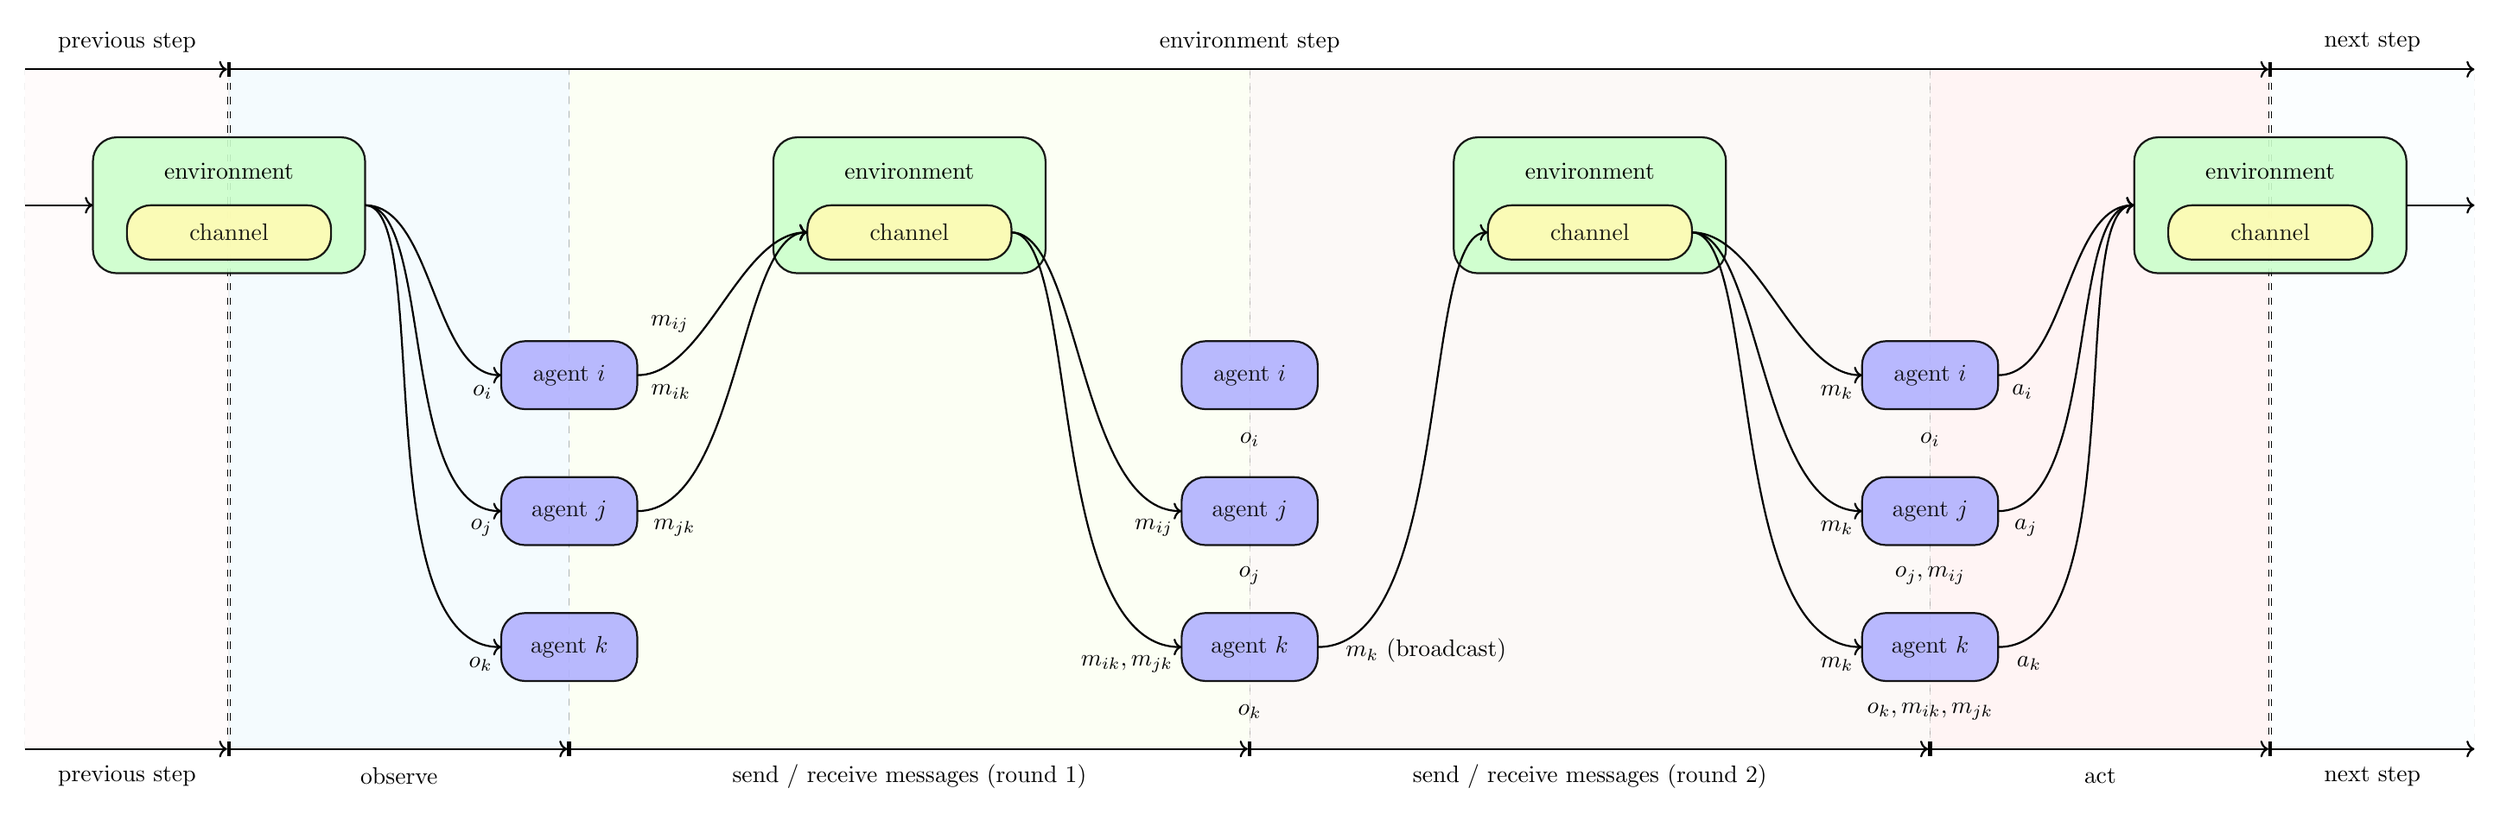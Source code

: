 \begin{tikzpicture}
  \pgfmathsetmacro{\B}{-1}

  \draw[fill={red!30},opacity=0.05,dashed]   (-1,\B-6) rectangle (2,3);
  \draw[fill={cyan!30},opacity=0.15,dashed]  (2,\B-6)  rectangle (7,3);
  \draw[fill={lime!30},opacity=0.15,dashed]  (7,\B-6)  rectangle (17,3);
  \draw[fill={brown!30},opacity=0.15,dashed] (17,\B-6) rectangle (27,3);
  \draw[fill={red!30},opacity=0.15,dashed]   (27,\B-6) rectangle (32,3);
  \draw[fill={cyan!30},opacity=0.05,dashed]  (32,\B-6) rectangle (35,3);

  \draw[dashed,double] (2,\B-6) -- (2,3);
  \draw[dashed,double] (32,\B-6) -- (32,3);

  \draw[fill={green!20},opacity=0.9,rounded corners=10,thick] (0,0) rectangle (4,2);
  \draw (2,1.5) node {environment};
  \draw[fill={yellow!30},opacity=0.9,rounded corners=10,thick] (0.5,0.2) rectangle (3.5,1) node[pos=0.5] {channel};

  \draw[fill={green!20},opacity=0.9,rounded corners=10,thick] (10,0) rectangle (14,2);
  \draw (12,1.5) node {environment};
  \draw[fill={yellow!30},opacity=0.9,rounded corners=10,thick] (10.5,0.2) rectangle (13.5,1) node[pos=0.5] {channel};

  \draw[fill={green!20},opacity=0.9,rounded corners=10,thick] (20,0) rectangle (24,2);
  \draw (22,1.5) node {environment};
  \draw[fill={yellow!30},opacity=0.9,rounded corners=10,thick] (20.5,0.2) rectangle (23.5,1) node[pos=0.5] {channel};

  \draw[fill={green!20},opacity=0.9,rounded corners=10,thick] (30,0) rectangle (34,2);
  \draw (32,1.5) node {environment};
  \draw[fill={yellow!30},opacity=0.9,rounded corners=10,thick] (30.5,0.2) rectangle (33.5,1) node[pos=0.5] {channel};

  \draw[fill={blue!30},opacity=0.9,rounded corners=10,thick] (6,\B)   rectangle (8,\B-1) node[pos=0.5] {agent $i$};
  \draw[fill={blue!30},opacity=0.9,rounded corners=10,thick] (6,\B-2) rectangle (8,\B-3) node[pos=0.5] {agent $j$};
  \draw[fill={blue!30},opacity=0.9,rounded corners=10,thick] (6,\B-4) rectangle (8,\B-5) node[pos=0.5] {agent $k$};

  \draw[->,thick] (4,1) .. controls (5,1) and (5,\B-0.5) .. (6,\B-0.5)   node[pos=1,yshift=-0.25cm,anchor=east] {$o_i$};
  \draw[->,thick] (4,1) .. controls (5,1) and (4.5,\B-2.5) .. (6,\B-2.5) node[pos=1,yshift=-0.25cm,anchor=east] {$o_j$};
  \draw[->,thick] (4,1) .. controls (5,1) and (4,\B-4.5) .. (6,\B-4.5)   node[pos=1,yshift=-0.25cm,anchor=east] {$o_k$};

  \draw[->]       (8,\B-0.5) .. controls (9,\B-0.5) and (9.5,0.6) .. (10.5,0.6)   node[pos=0.025,yshift=0.75cm,anchor=west]  {$m_{ij}$};
  \draw[->,thick] (8,\B-0.5) .. controls (9,\B-0.5) and (9.5,0.6) .. (10.5,0.6)   node[pos=0.025,yshift=-0.25cm,anchor=west] {$m_{ik}$};
  \draw[->,thick] (8,\B-2.5) .. controls (9.5,\B-2.5) and (9.5,0.6) .. (10.5,0.6) node[pos=0.025,yshift=-0.25cm,anchor=west] {$m_{jk}$};

  \draw[fill={blue!30},opacity=0.9,rounded corners=10,thick] (16,\B)   rectangle (18,\B-1) node[pos=0.5] {agent $i$};
  \draw[fill={blue!30},opacity=0.9,rounded corners=10,thick] (16,\B-2) rectangle (18,\B-3) node[pos=0.5] {agent $j$};
  \draw[fill={blue!30},opacity=0.9,rounded corners=10,thick] (16,\B-4) rectangle (18,\B-5) node[pos=0.5] {agent $k$};

  \draw[->,thick] (13.5,0.6) .. controls (14.5,0.6) and (14.5,\B-2.5) .. (16,\B-2.5) node[pos=1,yshift=-0.25cm,anchor=east] {$m_{ij}$};
  \draw[->,thick] (13.5,0.6) .. controls (14.5,0.6) and (14,\B-4.5) .. (16,\B-4.5)   node[pos=1,yshift=-0.25cm,anchor=east] {$m_{ik}, m_{jk}$};

  \draw (17,\B-1.45) node {$o_i$};
  \draw (17,\B-3.45) node {$o_j$};
  \draw (17,\B-5.45) node {$o_k$};

  \draw[->,thick] (18,\B-4.5) .. controls (20,\B-4.5) and (19.5,0.6) .. (20.5,0.6) node[pos=0.05,yshift=-0.1cm,anchor=west] {$m_k$ (broadcast)};

  \draw[fill={blue!30},opacity=0.9,rounded corners=10,thick] (26,\B)   rectangle (28,\B-1) node[pos=0.5] {agent $i$};
  \draw[fill={blue!30},opacity=0.9,rounded corners=10,thick] (26,\B-2) rectangle (28,\B-3) node[pos=0.5] {agent $j$};
  \draw[fill={blue!30},opacity=0.9,rounded corners=10,thick] (26,\B-4) rectangle (28,\B-5) node[pos=0.5] {agent $k$};

  \draw[->,thick] (23.5,0.6) .. controls (24.5,0.6) and (25,\B-0.5) .. (26,\B-0.5)   node[pos=1,yshift=-0.25cm,anchor=east] {$m_{k}$};
  \draw[->,thick] (23.5,0.6) .. controls (24.5,0.6) and (24.5,\B-2.5) .. (26,\B-2.5) node[pos=1,yshift=-0.25cm,anchor=east] {$m_{k}$};
  \draw[->,thick] (23.5,0.6) .. controls (24.5,0.6) and (24,\B-4.5) .. (26,\B-4.5)   node[pos=1,yshift=-0.25cm,anchor=east] {$m_{k}$};

  \draw (27,\B-1.45) node {$o_i$};
  \draw (27,\B-3.45) node {$o_j, m_{ij}$};
  \draw (27,\B-5.45) node {$o_k, m_{ik}, m_{jk}$};

  \draw[->,thick] (28,\B-0.5) .. controls (29,\B-0.5) and (29,1) .. (30,1)   node[pos=0.025,yshift=-0.25cm,anchor=west] {$a_i$};
  \draw[->,thick] (28,\B-2.5) .. controls (29.5,\B-2.5) and (29,1) .. (30,1) node[pos=0.025,yshift=-0.25cm,anchor=west] {$a_j$};
  \draw[->,thick] (28,\B-4.5) .. controls (30,\B-4.5) and (29,1) .. (30,1)   node[pos=0.025,yshift=-0.25cm,anchor=west] {$a_k$};

  \draw[|->|,thick] (2,3) -- (32,3)        node[midway,yshift=0.4cm]  {environment step};
  \draw[|->|,thick] (2,\B-6) -- (7,\B-6)   node[midway,yshift=-0.4cm] {observe};
  \draw[|->|,thick] (7,\B-6) -- (17,\B-6)  node[midway,yshift=-0.4cm] {send / receive messages (round 1)};
  \draw[|->|,thick] (17,\B-6) -- (27,\B-6) node[midway,yshift=-0.4cm] {send / receive messages (round 2)};
  \draw[|->|,thick] (27,\B-6) -- (32,\B-6) node[midway,yshift=-0.4cm] {act};

  \draw[->,thick]  (-1,1) -- (0,1);
  \draw[->,thick]  (34,1) -- (35,1);
  \draw[->|,thick] (-1,3) -- (2,3)        node[midway,yshift=0.4cm]  {previous step};
  \draw[|->,thick] (32,3) -- (35,3)       node[midway,yshift=0.4cm]  {next step};
  \draw[->|,thick] (-1,\B-6) -- (2,\B-6)  node[midway,yshift=-0.4cm] {previous step};
  \draw[|->,thick] (32,\B-6) -- (35,\B-6) node[midway,yshift=-0.4cm] {next step};
\end{tikzpicture}
